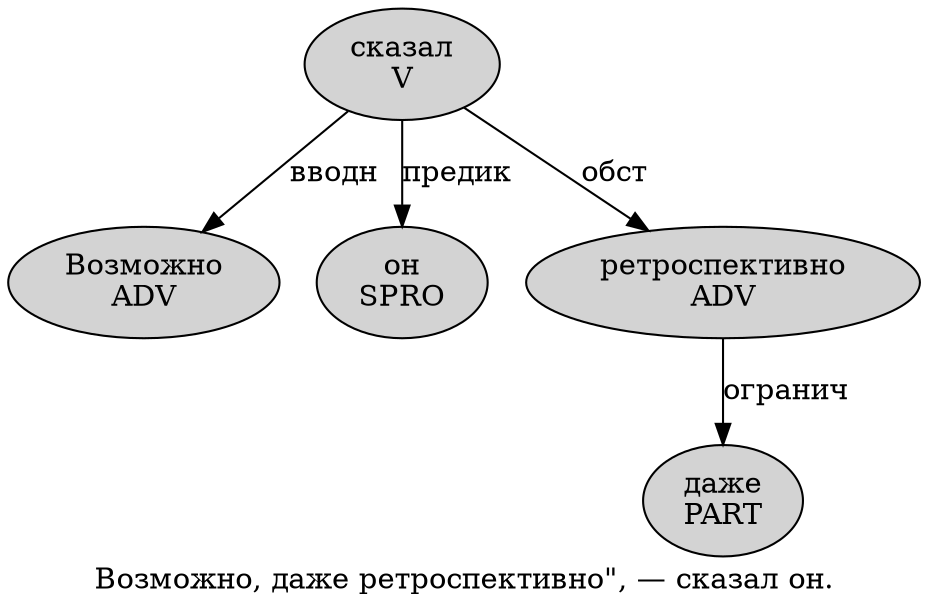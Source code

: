 digraph SENTENCE_50 {
	graph [label="Возможно, даже ретроспективно\", — сказал он."]
	node [style=filled]
		0 [label="Возможно
ADV" color="" fillcolor=lightgray penwidth=1 shape=ellipse]
		8 [label="он
SPRO" color="" fillcolor=lightgray penwidth=1 shape=ellipse]
		2 [label="даже
PART" color="" fillcolor=lightgray penwidth=1 shape=ellipse]
		3 [label="ретроспективно
ADV" color="" fillcolor=lightgray penwidth=1 shape=ellipse]
		7 [label="сказал
V" color="" fillcolor=lightgray penwidth=1 shape=ellipse]
			3 -> 2 [label="огранич"]
			7 -> 0 [label="вводн"]
			7 -> 3 [label="обст"]
			7 -> 8 [label="предик"]
}